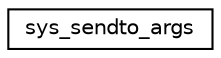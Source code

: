 digraph "Graphical Class Hierarchy"
{
 // LATEX_PDF_SIZE
  edge [fontname="Helvetica",fontsize="10",labelfontname="Helvetica",labelfontsize="10"];
  node [fontname="Helvetica",fontsize="10",shape=record];
  rankdir="LR";
  Node0 [label="sys_sendto_args",height=0.2,width=0.4,color="black", fillcolor="white", style="filled",URL="$structsys__sendto__args.html",tooltip=" "];
}
